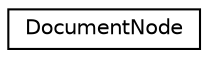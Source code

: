 digraph "Graphical Class Hierarchy"
{
 // LATEX_PDF_SIZE
  edge [fontname="Helvetica",fontsize="10",labelfontname="Helvetica",labelfontsize="10"];
  node [fontname="Helvetica",fontsize="10",shape=record];
  rankdir="LR";
  Node0 [label="DocumentNode",height=0.2,width=0.4,color="black", fillcolor="white", style="filled",URL="$classDocumentNode.html",tooltip=" "];
}
